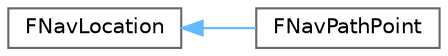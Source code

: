 digraph "Graphical Class Hierarchy"
{
 // INTERACTIVE_SVG=YES
 // LATEX_PDF_SIZE
  bgcolor="transparent";
  edge [fontname=Helvetica,fontsize=10,labelfontname=Helvetica,labelfontsize=10];
  node [fontname=Helvetica,fontsize=10,shape=box,height=0.2,width=0.4];
  rankdir="LR";
  Node0 [id="Node000000",label="FNavLocation",height=0.2,width=0.4,color="grey40", fillcolor="white", style="filled",URL="$d0/d29/structFNavLocation.html",tooltip="Describes a point in navigation data."];
  Node0 -> Node1 [id="edge4466_Node000000_Node000001",dir="back",color="steelblue1",style="solid",tooltip=" "];
  Node1 [id="Node000001",label="FNavPathPoint",height=0.2,width=0.4,color="grey40", fillcolor="white", style="filled",URL="$d0/d92/structFNavPathPoint.html",tooltip="Describes node in navigation path."];
}
